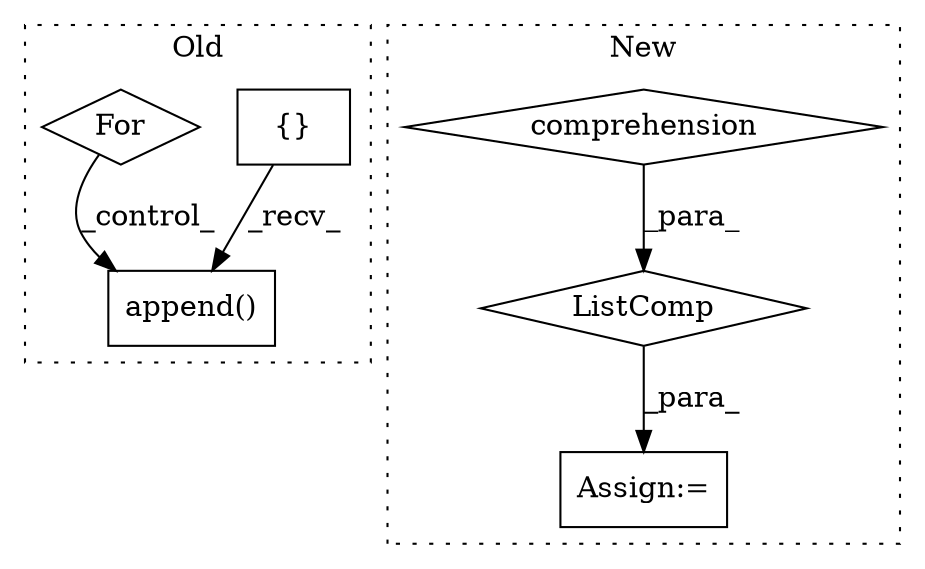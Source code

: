 digraph G {
subgraph cluster0 {
1 [label="append()" a="75" s="1958,2020" l="27,1" shape="box"];
4 [label="{}" a="59" s="1908,1908" l="2,1" shape="box"];
5 [label="For" a="107" s="1919,1944" l="4,14" shape="diamond"];
label = "Old";
style="dotted";
}
subgraph cluster1 {
2 [label="ListComp" a="106" s="2026" l="65" shape="diamond"];
3 [label="comprehension" a="45" s="2058" l="3" shape="diamond"];
6 [label="Assign:=" a="68" s="2168" l="3" shape="box"];
label = "New";
style="dotted";
}
2 -> 6 [label="_para_"];
3 -> 2 [label="_para_"];
4 -> 1 [label="_recv_"];
5 -> 1 [label="_control_"];
}